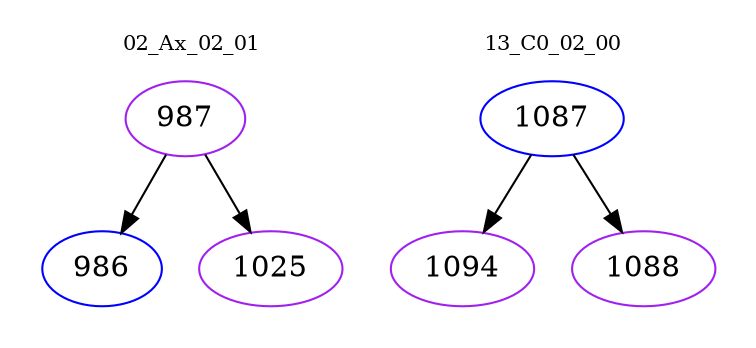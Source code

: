 digraph{
subgraph cluster_0 {
color = white
label = "02_Ax_02_01";
fontsize=10;
T0_987 [label="987", color="purple"]
T0_987 -> T0_986 [color="black"]
T0_986 [label="986", color="blue"]
T0_987 -> T0_1025 [color="black"]
T0_1025 [label="1025", color="purple"]
}
subgraph cluster_1 {
color = white
label = "13_C0_02_00";
fontsize=10;
T1_1087 [label="1087", color="blue"]
T1_1087 -> T1_1094 [color="black"]
T1_1094 [label="1094", color="purple"]
T1_1087 -> T1_1088 [color="black"]
T1_1088 [label="1088", color="purple"]
}
}
